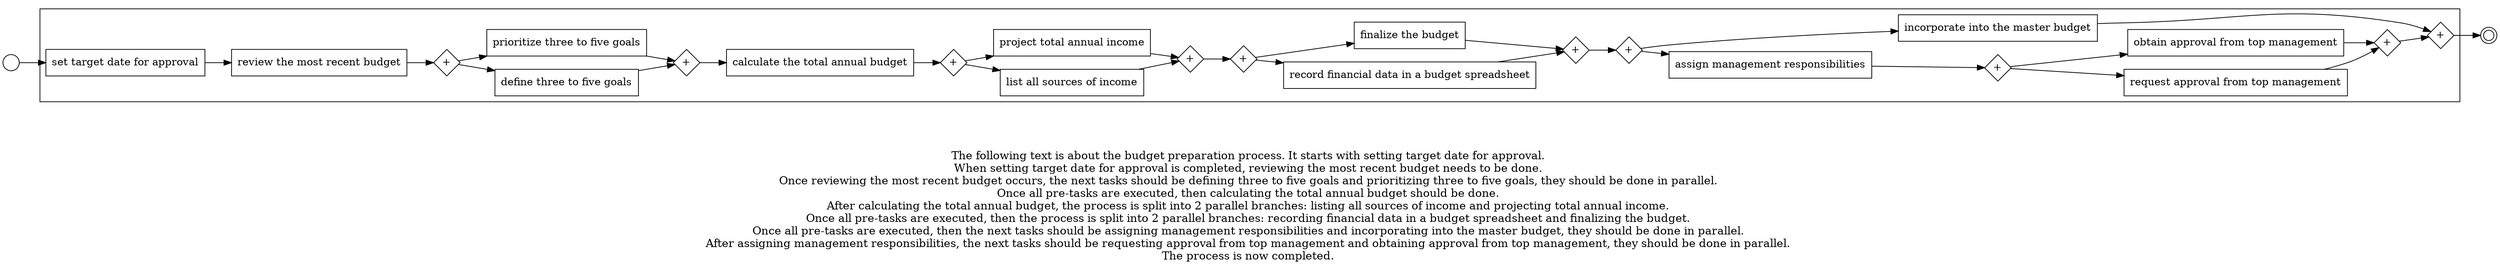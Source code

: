 digraph budget_preparation_process_171 {
	graph [rankdir=LR]
	START_NODE [label="" shape=circle width=0.3]
	subgraph CLUSTER_0 {
		"set target date for approval" [shape=box]
		"review the most recent budget" [shape=box]
		"set target date for approval" -> "review the most recent budget"
		"AND_SPLIT--3. Goals_L426" [label="+" fixedsize=true shape=diamond width=0.5]
		"review the most recent budget" -> "AND_SPLIT--3. Goals_L426"
		"define three to five goals" [shape=box]
		"AND_SPLIT--3. Goals_L426" -> "define three to five goals"
		"prioritize three to five goals" [shape=box]
		"AND_SPLIT--3. Goals_L426" -> "prioritize three to five goals"
		"AND_JOIN--3. Goals_L426" [label="+" fixedsize=true shape=diamond width=0.5]
		"define three to five goals" -> "AND_JOIN--3. Goals_L426"
		"prioritize three to five goals" -> "AND_JOIN--3. Goals_L426"
		"calculate the total annual budget" [shape=box]
		"AND_JOIN--3. Goals_L426" -> "calculate the total annual budget"
		"AND_SPLIT--5. Projected income/funding_QEC0" [label="+" fixedsize=true shape=diamond width=0.5]
		"calculate the total annual budget" -> "AND_SPLIT--5. Projected income/funding_QEC0"
		"list all sources of income" [shape=box]
		"AND_SPLIT--5. Projected income/funding_QEC0" -> "list all sources of income"
		"project total annual income" [shape=box]
		"AND_SPLIT--5. Projected income/funding_QEC0" -> "project total annual income"
		"AND_JOIN--5. Projected income/funding_QEC0" [label="+" fixedsize=true shape=diamond width=0.5]
		"list all sources of income" -> "AND_JOIN--5. Projected income/funding_QEC0"
		"project total annual income" -> "AND_JOIN--5. Projected income/funding_QEC0"
		"AND_SPLIT--6. Putting it all together_F418" [label="+" fixedsize=true shape=diamond width=0.5]
		"AND_JOIN--5. Projected income/funding_QEC0" -> "AND_SPLIT--6. Putting it all together_F418"
		"record financial data in a budget spreadsheet" [shape=box]
		"AND_SPLIT--6. Putting it all together_F418" -> "record financial data in a budget spreadsheet"
		"finalize the budget" [shape=box]
		"AND_SPLIT--6. Putting it all together_F418" -> "finalize the budget"
		"AND_JOIN--6. Putting it all together_F418" [label="+" fixedsize=true shape=diamond width=0.5]
		"record financial data in a budget spreadsheet" -> "AND_JOIN--6. Putting it all together_F418"
		"finalize the budget" -> "AND_JOIN--6. Putting it all together_F418"
		"AND_SPLIT--7. Final steps_JH2Q" [label="+" fixedsize=true shape=diamond width=0.5]
		"AND_JOIN--6. Putting it all together_F418" -> "AND_SPLIT--7. Final steps_JH2Q"
		"assign management responsibilities" [shape=box]
		"AND_SPLIT--7. Final steps_JH2Q" -> "assign management responsibilities"
		"incorporate into the master budget" [shape=box]
		"AND_SPLIT--7. Final steps_JH2Q" -> "incorporate into the master budget"
		"AND_SPLIT--7. Final steps_PED8" [label="+" fixedsize=true shape=diamond width=0.5]
		"assign management responsibilities" -> "AND_SPLIT--7. Final steps_PED8"
		"request approval from top management" [shape=box]
		"AND_SPLIT--7. Final steps_PED8" -> "request approval from top management"
		"obtain approval from top management" [shape=box]
		"AND_SPLIT--7. Final steps_PED8" -> "obtain approval from top management"
		"AND_JOIN--7. Final steps_PED8" [label="+" fixedsize=true shape=diamond width=0.5]
		"request approval from top management" -> "AND_JOIN--7. Final steps_PED8"
		"obtain approval from top management" -> "AND_JOIN--7. Final steps_PED8"
		"AND_JOIN--7. Final steps_JH2Q" [label="+" fixedsize=true shape=diamond width=0.5]
		"AND_JOIN--7. Final steps_PED8" -> "AND_JOIN--7. Final steps_JH2Q"
		"incorporate into the master budget" -> "AND_JOIN--7. Final steps_JH2Q"
	}
	START_NODE -> "set target date for approval"
	END_NODE [label="" shape=doublecircle width=0.2]
	"AND_JOIN--7. Final steps_JH2Q" -> END_NODE
	fontsize=15 label="\n\n
The following text is about the budget preparation process. It starts with setting target date for approval. 
When setting target date for approval is completed, reviewing the most recent budget needs to be done. 
Once reviewing the most recent budget occurs, the next tasks should be defining three to five goals and prioritizing three to five goals, they should be done in parallel. 
Once all pre-tasks are executed, then calculating the total annual budget should be done. 
After calculating the total annual budget, the process is split into 2 parallel branches: listing all sources of income and projecting total annual income. 
Once all pre-tasks are executed, then the process is split into 2 parallel branches: recording financial data in a budget spreadsheet and finalizing the budget. 
Once all pre-tasks are executed, then the next tasks should be assigning management responsibilities and incorporating into the master budget, they should be done in parallel. 
After assigning management responsibilities, the next tasks should be requesting approval from top management and obtaining approval from top management, they should be done in parallel. 
The process is now completed. 
"
}
